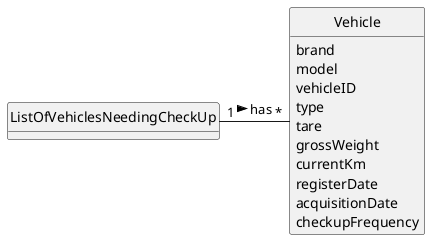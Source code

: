 @startuml
skinparam monochrome true
skinparam packageStyle rectangle
skinparam shadowing false

skinparam classAttributeIconSize 0

hide circle
hide methods

class ListOfVehiclesNeedingCheckUp {
}

class Vehicle {
   brand
   model
   vehicleID
   type
   tare
   grossWeight
   currentKm
   registerDate
   acquisitionDate
   checkupFrequency
}


ListOfVehiclesNeedingCheckUp "1" - "*" Vehicle : has >

@enduml